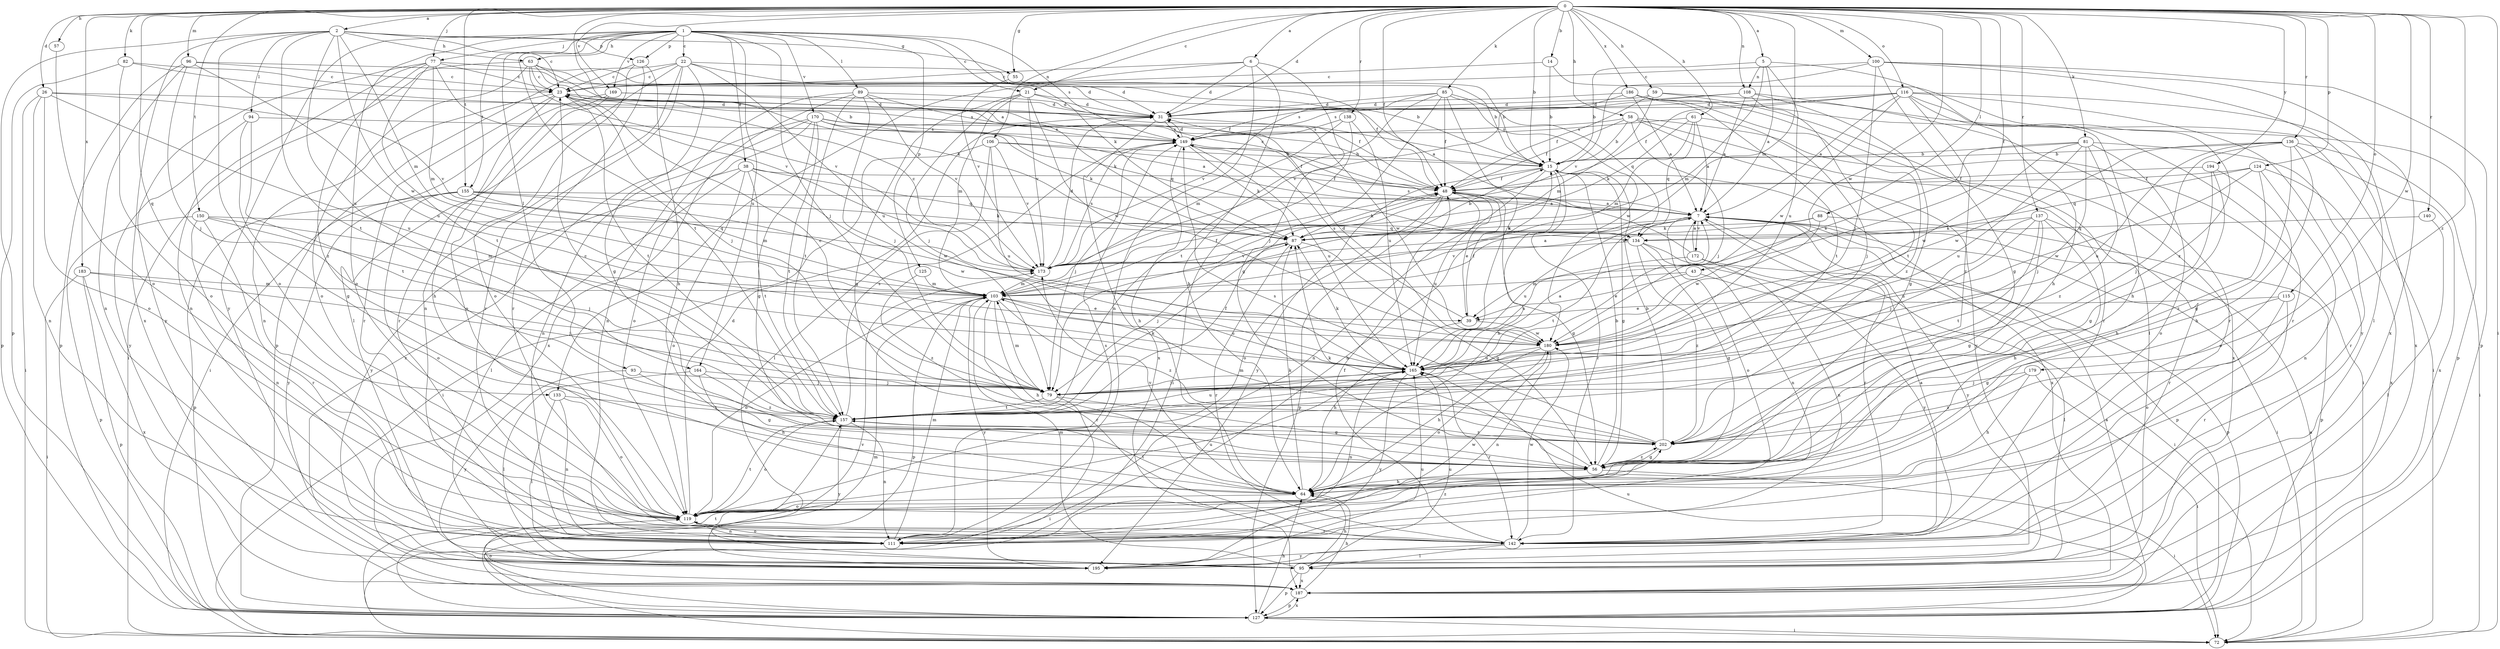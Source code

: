 strict digraph  {
0;
1;
2;
5;
6;
7;
14;
15;
21;
22;
23;
26;
31;
38;
39;
43;
48;
55;
56;
57;
58;
59;
61;
63;
64;
72;
77;
79;
81;
82;
85;
87;
88;
89;
93;
94;
95;
96;
100;
103;
106;
108;
111;
115;
116;
119;
124;
125;
126;
127;
133;
134;
136;
137;
138;
140;
142;
149;
150;
155;
157;
164;
165;
169;
170;
172;
173;
179;
180;
183;
186;
187;
194;
195;
202;
0 -> 2  [label=a];
0 -> 5  [label=a];
0 -> 6  [label=a];
0 -> 7  [label=a];
0 -> 14  [label=b];
0 -> 15  [label=b];
0 -> 21  [label=c];
0 -> 26  [label=d];
0 -> 31  [label=d];
0 -> 43  [label=f];
0 -> 48  [label=f];
0 -> 55  [label=g];
0 -> 57  [label=h];
0 -> 58  [label=h];
0 -> 59  [label=h];
0 -> 61  [label=h];
0 -> 72  [label=i];
0 -> 77  [label=j];
0 -> 81  [label=k];
0 -> 82  [label=k];
0 -> 85  [label=k];
0 -> 88  [label=l];
0 -> 96  [label=m];
0 -> 100  [label=m];
0 -> 103  [label=m];
0 -> 106  [label=n];
0 -> 108  [label=n];
0 -> 115  [label=o];
0 -> 116  [label=o];
0 -> 124  [label=p];
0 -> 133  [label=q];
0 -> 136  [label=r];
0 -> 137  [label=r];
0 -> 138  [label=r];
0 -> 140  [label=r];
0 -> 150  [label=t];
0 -> 155  [label=t];
0 -> 169  [label=v];
0 -> 179  [label=w];
0 -> 180  [label=w];
0 -> 183  [label=x];
0 -> 186  [label=x];
0 -> 194  [label=y];
0 -> 202  [label=z];
1 -> 21  [label=c];
1 -> 22  [label=c];
1 -> 38  [label=e];
1 -> 63  [label=h];
1 -> 77  [label=j];
1 -> 79  [label=j];
1 -> 87  [label=k];
1 -> 89  [label=l];
1 -> 93  [label=l];
1 -> 119  [label=o];
1 -> 125  [label=p];
1 -> 126  [label=p];
1 -> 149  [label=s];
1 -> 155  [label=t];
1 -> 157  [label=t];
1 -> 164  [label=u];
1 -> 169  [label=v];
1 -> 170  [label=v];
1 -> 195  [label=y];
2 -> 23  [label=c];
2 -> 55  [label=g];
2 -> 63  [label=h];
2 -> 94  [label=l];
2 -> 103  [label=m];
2 -> 119  [label=o];
2 -> 126  [label=p];
2 -> 127  [label=p];
2 -> 157  [label=t];
2 -> 164  [label=u];
2 -> 180  [label=w];
2 -> 187  [label=x];
5 -> 7  [label=a];
5 -> 15  [label=b];
5 -> 64  [label=h];
5 -> 103  [label=m];
5 -> 108  [label=n];
5 -> 165  [label=u];
6 -> 23  [label=c];
6 -> 31  [label=d];
6 -> 56  [label=g];
6 -> 64  [label=h];
6 -> 111  [label=n];
6 -> 133  [label=q];
7 -> 72  [label=i];
7 -> 87  [label=k];
7 -> 111  [label=n];
7 -> 119  [label=o];
7 -> 127  [label=p];
7 -> 142  [label=r];
7 -> 157  [label=t];
7 -> 165  [label=u];
7 -> 172  [label=v];
7 -> 195  [label=y];
14 -> 15  [label=b];
14 -> 23  [label=c];
14 -> 202  [label=z];
15 -> 48  [label=f];
15 -> 56  [label=g];
15 -> 64  [label=h];
15 -> 111  [label=n];
15 -> 142  [label=r];
15 -> 187  [label=x];
15 -> 195  [label=y];
21 -> 7  [label=a];
21 -> 31  [label=d];
21 -> 56  [label=g];
21 -> 79  [label=j];
21 -> 103  [label=m];
21 -> 173  [label=v];
21 -> 180  [label=w];
22 -> 15  [label=b];
22 -> 23  [label=c];
22 -> 48  [label=f];
22 -> 56  [label=g];
22 -> 95  [label=l];
22 -> 111  [label=n];
22 -> 127  [label=p];
22 -> 142  [label=r];
22 -> 165  [label=u];
23 -> 31  [label=d];
23 -> 64  [label=h];
23 -> 79  [label=j];
23 -> 111  [label=n];
23 -> 142  [label=r];
23 -> 149  [label=s];
23 -> 157  [label=t];
26 -> 31  [label=d];
26 -> 72  [label=i];
26 -> 111  [label=n];
26 -> 119  [label=o];
26 -> 165  [label=u];
26 -> 173  [label=v];
31 -> 149  [label=s];
31 -> 180  [label=w];
31 -> 187  [label=x];
38 -> 48  [label=f];
38 -> 95  [label=l];
38 -> 119  [label=o];
38 -> 134  [label=q];
38 -> 157  [label=t];
38 -> 180  [label=w];
38 -> 195  [label=y];
39 -> 48  [label=f];
39 -> 64  [label=h];
39 -> 149  [label=s];
39 -> 180  [label=w];
43 -> 39  [label=e];
43 -> 95  [label=l];
43 -> 103  [label=m];
48 -> 7  [label=a];
48 -> 23  [label=c];
48 -> 39  [label=e];
48 -> 56  [label=g];
48 -> 87  [label=k];
48 -> 119  [label=o];
48 -> 127  [label=p];
48 -> 165  [label=u];
55 -> 15  [label=b];
55 -> 173  [label=v];
56 -> 15  [label=b];
56 -> 64  [label=h];
56 -> 72  [label=i];
56 -> 87  [label=k];
56 -> 202  [label=z];
57 -> 119  [label=o];
58 -> 15  [label=b];
58 -> 48  [label=f];
58 -> 72  [label=i];
58 -> 79  [label=j];
58 -> 149  [label=s];
58 -> 187  [label=x];
58 -> 195  [label=y];
59 -> 31  [label=d];
59 -> 48  [label=f];
59 -> 95  [label=l];
59 -> 103  [label=m];
59 -> 127  [label=p];
61 -> 7  [label=a];
61 -> 79  [label=j];
61 -> 87  [label=k];
61 -> 103  [label=m];
61 -> 134  [label=q];
61 -> 149  [label=s];
63 -> 15  [label=b];
63 -> 23  [label=c];
63 -> 48  [label=f];
63 -> 72  [label=i];
63 -> 87  [label=k];
63 -> 119  [label=o];
63 -> 173  [label=v];
64 -> 87  [label=k];
64 -> 119  [label=o];
64 -> 157  [label=t];
64 -> 173  [label=v];
72 -> 7  [label=a];
77 -> 23  [label=c];
77 -> 31  [label=d];
77 -> 103  [label=m];
77 -> 111  [label=n];
77 -> 157  [label=t];
77 -> 173  [label=v];
77 -> 195  [label=y];
77 -> 202  [label=z];
79 -> 23  [label=c];
79 -> 56  [label=g];
79 -> 72  [label=i];
79 -> 103  [label=m];
79 -> 157  [label=t];
81 -> 15  [label=b];
81 -> 39  [label=e];
81 -> 79  [label=j];
81 -> 119  [label=o];
81 -> 142  [label=r];
81 -> 165  [label=u];
81 -> 180  [label=w];
81 -> 202  [label=z];
82 -> 15  [label=b];
82 -> 23  [label=c];
82 -> 119  [label=o];
82 -> 127  [label=p];
85 -> 31  [label=d];
85 -> 48  [label=f];
85 -> 79  [label=j];
85 -> 134  [label=q];
85 -> 157  [label=t];
85 -> 165  [label=u];
85 -> 173  [label=v];
85 -> 180  [label=w];
87 -> 15  [label=b];
87 -> 56  [label=g];
87 -> 79  [label=j];
87 -> 142  [label=r];
87 -> 173  [label=v];
88 -> 87  [label=k];
88 -> 127  [label=p];
88 -> 173  [label=v];
88 -> 180  [label=w];
89 -> 31  [label=d];
89 -> 79  [label=j];
89 -> 87  [label=k];
89 -> 111  [label=n];
89 -> 157  [label=t];
89 -> 173  [label=v];
89 -> 187  [label=x];
93 -> 56  [label=g];
93 -> 79  [label=j];
93 -> 195  [label=y];
94 -> 56  [label=g];
94 -> 149  [label=s];
94 -> 157  [label=t];
94 -> 195  [label=y];
95 -> 64  [label=h];
95 -> 103  [label=m];
95 -> 127  [label=p];
95 -> 165  [label=u];
95 -> 187  [label=x];
96 -> 23  [label=c];
96 -> 31  [label=d];
96 -> 79  [label=j];
96 -> 111  [label=n];
96 -> 127  [label=p];
96 -> 165  [label=u];
100 -> 23  [label=c];
100 -> 56  [label=g];
100 -> 79  [label=j];
100 -> 95  [label=l];
100 -> 127  [label=p];
100 -> 173  [label=v];
100 -> 187  [label=x];
103 -> 39  [label=e];
103 -> 48  [label=f];
103 -> 64  [label=h];
103 -> 119  [label=o];
103 -> 127  [label=p];
103 -> 142  [label=r];
103 -> 165  [label=u];
103 -> 195  [label=y];
103 -> 202  [label=z];
106 -> 15  [label=b];
106 -> 48  [label=f];
106 -> 72  [label=i];
106 -> 95  [label=l];
106 -> 165  [label=u];
106 -> 173  [label=v];
108 -> 7  [label=a];
108 -> 31  [label=d];
108 -> 56  [label=g];
108 -> 142  [label=r];
108 -> 157  [label=t];
108 -> 173  [label=v];
111 -> 15  [label=b];
111 -> 103  [label=m];
111 -> 119  [label=o];
111 -> 149  [label=s];
111 -> 180  [label=w];
111 -> 202  [label=z];
115 -> 39  [label=e];
115 -> 56  [label=g];
115 -> 119  [label=o];
115 -> 142  [label=r];
116 -> 7  [label=a];
116 -> 31  [label=d];
116 -> 48  [label=f];
116 -> 64  [label=h];
116 -> 142  [label=r];
116 -> 149  [label=s];
116 -> 180  [label=w];
116 -> 187  [label=x];
116 -> 195  [label=y];
116 -> 202  [label=z];
119 -> 31  [label=d];
119 -> 111  [label=n];
119 -> 142  [label=r];
119 -> 157  [label=t];
119 -> 165  [label=u];
124 -> 48  [label=f];
124 -> 111  [label=n];
124 -> 134  [label=q];
124 -> 180  [label=w];
124 -> 187  [label=x];
124 -> 202  [label=z];
125 -> 103  [label=m];
125 -> 202  [label=z];
126 -> 23  [label=c];
126 -> 64  [label=h];
126 -> 119  [label=o];
126 -> 142  [label=r];
127 -> 7  [label=a];
127 -> 64  [label=h];
127 -> 72  [label=i];
127 -> 103  [label=m];
127 -> 157  [label=t];
127 -> 165  [label=u];
127 -> 173  [label=v];
127 -> 187  [label=x];
133 -> 95  [label=l];
133 -> 111  [label=n];
133 -> 119  [label=o];
133 -> 157  [label=t];
134 -> 56  [label=g];
134 -> 72  [label=i];
134 -> 173  [label=v];
134 -> 195  [label=y];
134 -> 202  [label=z];
136 -> 15  [label=b];
136 -> 56  [label=g];
136 -> 64  [label=h];
136 -> 72  [label=i];
136 -> 79  [label=j];
136 -> 165  [label=u];
136 -> 180  [label=w];
136 -> 187  [label=x];
137 -> 56  [label=g];
137 -> 64  [label=h];
137 -> 79  [label=j];
137 -> 87  [label=k];
137 -> 142  [label=r];
137 -> 157  [label=t];
137 -> 165  [label=u];
138 -> 72  [label=i];
138 -> 103  [label=m];
138 -> 149  [label=s];
138 -> 165  [label=u];
140 -> 95  [label=l];
140 -> 134  [label=q];
142 -> 7  [label=a];
142 -> 48  [label=f];
142 -> 95  [label=l];
142 -> 180  [label=w];
142 -> 195  [label=y];
149 -> 15  [label=b];
149 -> 31  [label=d];
149 -> 64  [label=h];
149 -> 79  [label=j];
149 -> 87  [label=k];
149 -> 165  [label=u];
150 -> 79  [label=j];
150 -> 103  [label=m];
150 -> 111  [label=n];
150 -> 127  [label=p];
150 -> 134  [label=q];
150 -> 142  [label=r];
155 -> 7  [label=a];
155 -> 87  [label=k];
155 -> 103  [label=m];
155 -> 119  [label=o];
155 -> 127  [label=p];
155 -> 180  [label=w];
155 -> 195  [label=y];
157 -> 23  [label=c];
157 -> 48  [label=f];
157 -> 87  [label=k];
157 -> 111  [label=n];
157 -> 119  [label=o];
157 -> 149  [label=s];
157 -> 165  [label=u];
157 -> 195  [label=y];
157 -> 202  [label=z];
164 -> 64  [label=h];
164 -> 79  [label=j];
164 -> 95  [label=l];
164 -> 202  [label=z];
165 -> 7  [label=a];
165 -> 79  [label=j];
165 -> 87  [label=k];
165 -> 111  [label=n];
165 -> 142  [label=r];
165 -> 195  [label=y];
169 -> 31  [label=d];
169 -> 48  [label=f];
169 -> 72  [label=i];
169 -> 119  [label=o];
169 -> 142  [label=r];
170 -> 7  [label=a];
170 -> 56  [label=g];
170 -> 87  [label=k];
170 -> 111  [label=n];
170 -> 119  [label=o];
170 -> 134  [label=q];
170 -> 149  [label=s];
170 -> 157  [label=t];
170 -> 187  [label=x];
172 -> 7  [label=a];
172 -> 111  [label=n];
172 -> 127  [label=p];
172 -> 149  [label=s];
172 -> 165  [label=u];
173 -> 7  [label=a];
173 -> 23  [label=c];
173 -> 31  [label=d];
173 -> 103  [label=m];
173 -> 149  [label=s];
179 -> 64  [label=h];
179 -> 72  [label=i];
179 -> 79  [label=j];
179 -> 202  [label=z];
180 -> 31  [label=d];
180 -> 64  [label=h];
180 -> 111  [label=n];
180 -> 119  [label=o];
180 -> 165  [label=u];
183 -> 72  [label=i];
183 -> 79  [label=j];
183 -> 103  [label=m];
183 -> 127  [label=p];
183 -> 187  [label=x];
186 -> 7  [label=a];
186 -> 31  [label=d];
186 -> 72  [label=i];
186 -> 142  [label=r];
186 -> 149  [label=s];
186 -> 157  [label=t];
186 -> 202  [label=z];
187 -> 64  [label=h];
187 -> 119  [label=o];
187 -> 127  [label=p];
194 -> 48  [label=f];
194 -> 56  [label=g];
194 -> 64  [label=h];
194 -> 119  [label=o];
195 -> 165  [label=u];
202 -> 15  [label=b];
202 -> 56  [label=g];
202 -> 103  [label=m];
202 -> 149  [label=s];
}

